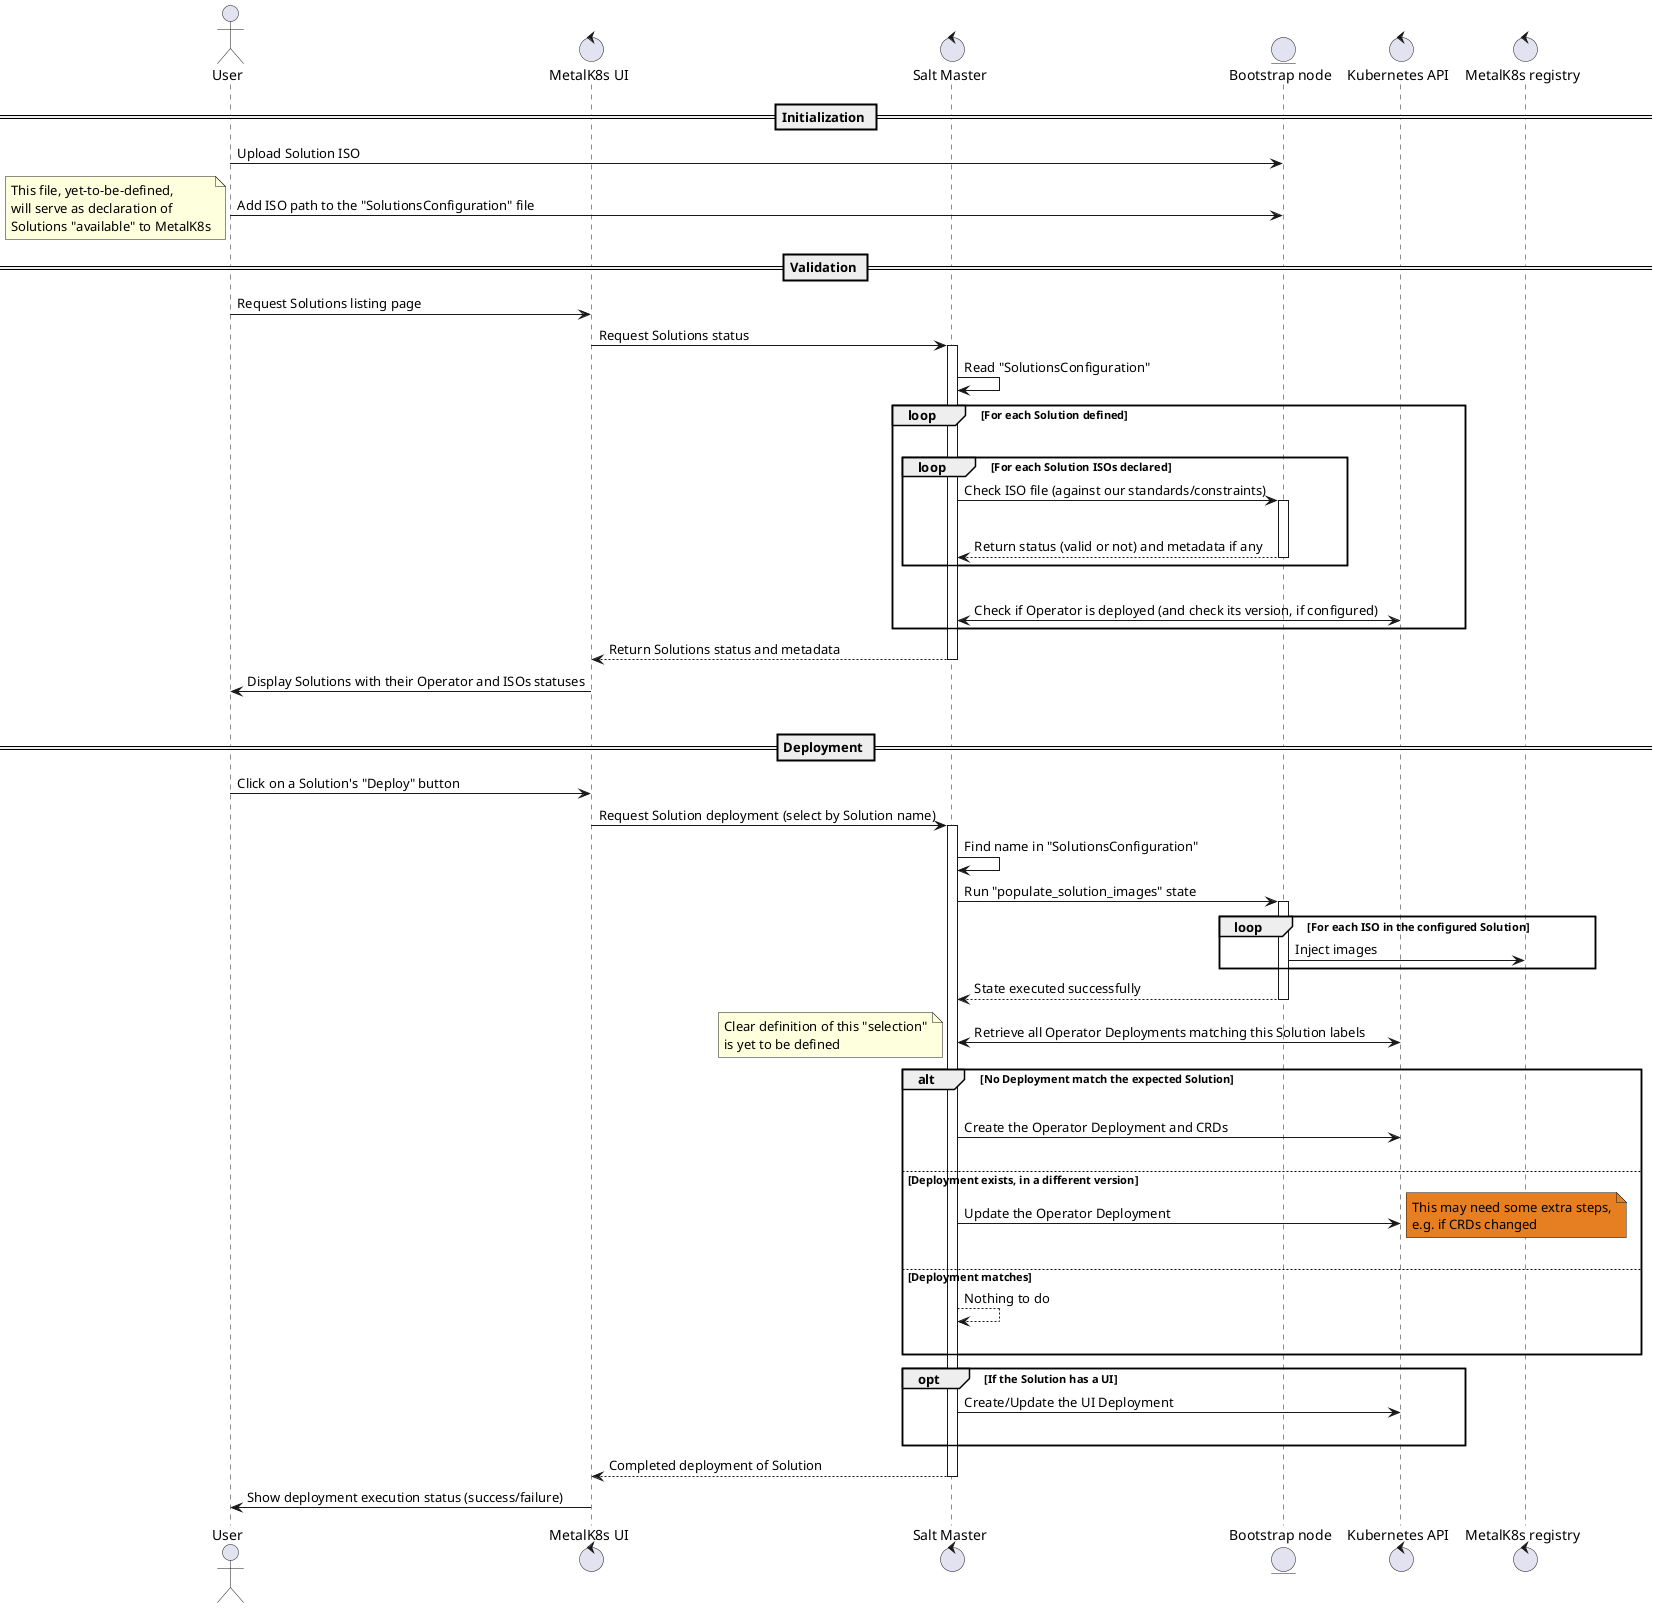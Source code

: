 @startuml

actor user as "User"
control ui as "MetalK8s UI"
control saltmaster as "Salt Master"
entity bootstrap as "Bootstrap node"
control apiserver as "Kubernetes API"
control registry as "MetalK8s registry"

== Initialization ==

user -> bootstrap : Upload Solution ISO
user -> bootstrap : Add ISO path to the "SolutionsConfiguration" file
note left
    This file, yet-to-be-defined,
    will serve as declaration of
    Solutions "available" to MetalK8s
end note

== Validation ==

user -> ui : Request Solutions listing page
ui -> saltmaster ++ : Request Solutions status
saltmaster -> saltmaster : Read "SolutionsConfiguration"

loop For each Solution defined

    |||

    loop For each Solution ISOs declared

        saltmaster -> bootstrap ++ : Check ISO file (against our standards/constraints)
        |||
        bootstrap --> saltmaster -- : Return status (valid or not) and metadata if any

    end

    |||

    saltmaster <-> apiserver : Check if Operator is deployed (and check its version, if configured)

end

saltmaster --> ui -- : Return Solutions status and metadata
ui -> user : Display Solutions with their Operator and ISOs statuses

|||

== Deployment ==

user -> ui : Click on a Solution's "Deploy" button
ui -> saltmaster ++ : Request Solution deployment (select by Solution name)

saltmaster -> saltmaster : Find name in "SolutionsConfiguration"
saltmaster -> bootstrap ++ : Run "populate_solution_images" state

loop For each ISO in the configured Solution
    bootstrap -> registry : Inject images
end

bootstrap --> saltmaster -- : State executed successfully
saltmaster <-> apiserver : Retrieve all Operator Deployments matching this Solution labels
note left
    Clear definition of this "selection"
    is yet to be defined
end note

alt No Deployment match the expected Solution

    |||
    saltmaster -> apiserver : Create the Operator Deployment and CRDs
    |||

else Deployment exists, in a different version

    saltmaster -> apiserver : Update the Operator Deployment
    note right #E67E22
        This may need some extra steps,
        e.g. if CRDs changed
    end note
    |||

else Deployment matches

    saltmaster --> saltmaster : Nothing to do
    |||

end

opt If the Solution has a UI

    saltmaster -> apiserver : Create/Update the UI Deployment
    |||

end

saltmaster --> ui -- : Completed deployment of Solution
ui -> user : Show deployment execution status (success/failure)

@enduml
